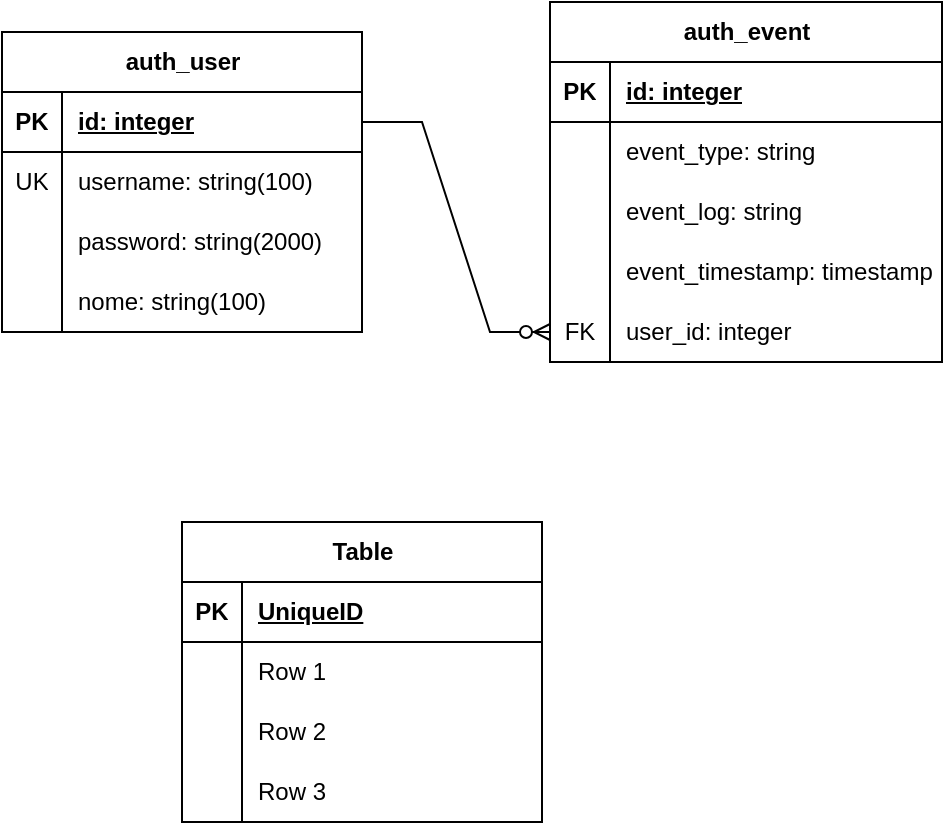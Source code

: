 <mxfile version="28.1.2" pages="2">
  <diagram name="DatabaseDiagram" id="3wse9ye-QOaCwPnC8-3B">
    <mxGraphModel dx="677" dy="438" grid="1" gridSize="10" guides="1" tooltips="1" connect="1" arrows="1" fold="1" page="1" pageScale="1" pageWidth="827" pageHeight="1169" math="0" shadow="0">
      <root>
        <mxCell id="0" />
        <mxCell id="1" parent="0" />
        <mxCell id="S3VRdtuYO9YjqNDQhUld-5" value="auth_user" style="shape=table;startSize=30;container=1;collapsible=1;childLayout=tableLayout;fixedRows=1;rowLines=0;fontStyle=1;align=center;resizeLast=1;html=1;" vertex="1" parent="1">
          <mxGeometry x="50" y="55" width="180" height="150" as="geometry" />
        </mxCell>
        <mxCell id="S3VRdtuYO9YjqNDQhUld-6" value="" style="shape=tableRow;horizontal=0;startSize=0;swimlaneHead=0;swimlaneBody=0;fillColor=none;collapsible=0;dropTarget=0;points=[[0,0.5],[1,0.5]];portConstraint=eastwest;top=0;left=0;right=0;bottom=1;" vertex="1" parent="S3VRdtuYO9YjqNDQhUld-5">
          <mxGeometry y="30" width="180" height="30" as="geometry" />
        </mxCell>
        <mxCell id="S3VRdtuYO9YjqNDQhUld-7" value="PK" style="shape=partialRectangle;connectable=0;fillColor=none;top=0;left=0;bottom=0;right=0;fontStyle=1;overflow=hidden;whiteSpace=wrap;html=1;" vertex="1" parent="S3VRdtuYO9YjqNDQhUld-6">
          <mxGeometry width="30" height="30" as="geometry">
            <mxRectangle width="30" height="30" as="alternateBounds" />
          </mxGeometry>
        </mxCell>
        <mxCell id="S3VRdtuYO9YjqNDQhUld-8" value="id: integer" style="shape=partialRectangle;connectable=0;fillColor=none;top=0;left=0;bottom=0;right=0;align=left;spacingLeft=6;fontStyle=5;overflow=hidden;whiteSpace=wrap;html=1;" vertex="1" parent="S3VRdtuYO9YjqNDQhUld-6">
          <mxGeometry x="30" width="150" height="30" as="geometry">
            <mxRectangle width="150" height="30" as="alternateBounds" />
          </mxGeometry>
        </mxCell>
        <mxCell id="S3VRdtuYO9YjqNDQhUld-9" value="" style="shape=tableRow;horizontal=0;startSize=0;swimlaneHead=0;swimlaneBody=0;fillColor=none;collapsible=0;dropTarget=0;points=[[0,0.5],[1,0.5]];portConstraint=eastwest;top=0;left=0;right=0;bottom=0;" vertex="1" parent="S3VRdtuYO9YjqNDQhUld-5">
          <mxGeometry y="60" width="180" height="30" as="geometry" />
        </mxCell>
        <mxCell id="S3VRdtuYO9YjqNDQhUld-10" value="UK" style="shape=partialRectangle;connectable=0;fillColor=none;top=0;left=0;bottom=0;right=0;editable=1;overflow=hidden;whiteSpace=wrap;html=1;" vertex="1" parent="S3VRdtuYO9YjqNDQhUld-9">
          <mxGeometry width="30" height="30" as="geometry">
            <mxRectangle width="30" height="30" as="alternateBounds" />
          </mxGeometry>
        </mxCell>
        <mxCell id="S3VRdtuYO9YjqNDQhUld-11" value="username: string(100)" style="shape=partialRectangle;connectable=0;fillColor=none;top=0;left=0;bottom=0;right=0;align=left;spacingLeft=6;overflow=hidden;whiteSpace=wrap;html=1;deletable=1;noLabel=0;collapsible=0;portConstraint=none;portConstraintRotation=0;" vertex="1" parent="S3VRdtuYO9YjqNDQhUld-9">
          <mxGeometry x="30" width="150" height="30" as="geometry">
            <mxRectangle width="150" height="30" as="alternateBounds" />
          </mxGeometry>
        </mxCell>
        <mxCell id="S3VRdtuYO9YjqNDQhUld-12" value="" style="shape=tableRow;horizontal=0;startSize=0;swimlaneHead=0;swimlaneBody=0;fillColor=none;collapsible=0;dropTarget=0;points=[[0,0.5],[1,0.5]];portConstraint=eastwest;top=0;left=0;right=0;bottom=0;" vertex="1" parent="S3VRdtuYO9YjqNDQhUld-5">
          <mxGeometry y="90" width="180" height="30" as="geometry" />
        </mxCell>
        <mxCell id="S3VRdtuYO9YjqNDQhUld-13" value="" style="shape=partialRectangle;connectable=0;fillColor=none;top=0;left=0;bottom=0;right=0;editable=1;overflow=hidden;whiteSpace=wrap;html=1;" vertex="1" parent="S3VRdtuYO9YjqNDQhUld-12">
          <mxGeometry width="30" height="30" as="geometry">
            <mxRectangle width="30" height="30" as="alternateBounds" />
          </mxGeometry>
        </mxCell>
        <mxCell id="S3VRdtuYO9YjqNDQhUld-14" value="password: string(2000)" style="shape=partialRectangle;connectable=0;fillColor=none;top=0;left=0;bottom=0;right=0;align=left;spacingLeft=6;overflow=hidden;whiteSpace=wrap;html=1;" vertex="1" parent="S3VRdtuYO9YjqNDQhUld-12">
          <mxGeometry x="30" width="150" height="30" as="geometry">
            <mxRectangle width="150" height="30" as="alternateBounds" />
          </mxGeometry>
        </mxCell>
        <mxCell id="S3VRdtuYO9YjqNDQhUld-15" value="" style="shape=tableRow;horizontal=0;startSize=0;swimlaneHead=0;swimlaneBody=0;fillColor=none;collapsible=0;dropTarget=0;points=[[0,0.5],[1,0.5]];portConstraint=eastwest;top=0;left=0;right=0;bottom=0;" vertex="1" parent="S3VRdtuYO9YjqNDQhUld-5">
          <mxGeometry y="120" width="180" height="30" as="geometry" />
        </mxCell>
        <mxCell id="S3VRdtuYO9YjqNDQhUld-16" value="" style="shape=partialRectangle;connectable=0;fillColor=none;top=0;left=0;bottom=0;right=0;editable=1;overflow=hidden;whiteSpace=wrap;html=1;" vertex="1" parent="S3VRdtuYO9YjqNDQhUld-15">
          <mxGeometry width="30" height="30" as="geometry">
            <mxRectangle width="30" height="30" as="alternateBounds" />
          </mxGeometry>
        </mxCell>
        <mxCell id="S3VRdtuYO9YjqNDQhUld-17" value="nome: string(100)" style="shape=partialRectangle;connectable=0;fillColor=none;top=0;left=0;bottom=0;right=0;align=left;spacingLeft=6;overflow=hidden;whiteSpace=wrap;html=1;" vertex="1" parent="S3VRdtuYO9YjqNDQhUld-15">
          <mxGeometry x="30" width="150" height="30" as="geometry">
            <mxRectangle width="150" height="30" as="alternateBounds" />
          </mxGeometry>
        </mxCell>
        <mxCell id="HCq65Tqsb1F065vhvCOb-14" value="auth_event" style="shape=table;startSize=30;container=1;collapsible=1;childLayout=tableLayout;fixedRows=1;rowLines=0;fontStyle=1;align=center;resizeLast=1;html=1;" vertex="1" parent="1">
          <mxGeometry x="324" y="40" width="196" height="180" as="geometry" />
        </mxCell>
        <mxCell id="HCq65Tqsb1F065vhvCOb-15" value="" style="shape=tableRow;horizontal=0;startSize=0;swimlaneHead=0;swimlaneBody=0;fillColor=none;collapsible=0;dropTarget=0;points=[[0,0.5],[1,0.5]];portConstraint=eastwest;top=0;left=0;right=0;bottom=1;" vertex="1" parent="HCq65Tqsb1F065vhvCOb-14">
          <mxGeometry y="30" width="196" height="30" as="geometry" />
        </mxCell>
        <mxCell id="HCq65Tqsb1F065vhvCOb-16" value="PK" style="shape=partialRectangle;connectable=0;fillColor=none;top=0;left=0;bottom=0;right=0;fontStyle=1;overflow=hidden;whiteSpace=wrap;html=1;" vertex="1" parent="HCq65Tqsb1F065vhvCOb-15">
          <mxGeometry width="30" height="30" as="geometry">
            <mxRectangle width="30" height="30" as="alternateBounds" />
          </mxGeometry>
        </mxCell>
        <mxCell id="HCq65Tqsb1F065vhvCOb-17" value="id: integer" style="shape=partialRectangle;connectable=0;fillColor=none;top=0;left=0;bottom=0;right=0;align=left;spacingLeft=6;fontStyle=5;overflow=hidden;whiteSpace=wrap;html=1;" vertex="1" parent="HCq65Tqsb1F065vhvCOb-15">
          <mxGeometry x="30" width="166" height="30" as="geometry">
            <mxRectangle width="166" height="30" as="alternateBounds" />
          </mxGeometry>
        </mxCell>
        <mxCell id="HCq65Tqsb1F065vhvCOb-18" value="" style="shape=tableRow;horizontal=0;startSize=0;swimlaneHead=0;swimlaneBody=0;fillColor=none;collapsible=0;dropTarget=0;points=[[0,0.5],[1,0.5]];portConstraint=eastwest;top=0;left=0;right=0;bottom=0;" vertex="1" parent="HCq65Tqsb1F065vhvCOb-14">
          <mxGeometry y="60" width="196" height="30" as="geometry" />
        </mxCell>
        <mxCell id="HCq65Tqsb1F065vhvCOb-19" value="" style="shape=partialRectangle;connectable=0;fillColor=none;top=0;left=0;bottom=0;right=0;editable=1;overflow=hidden;whiteSpace=wrap;html=1;" vertex="1" parent="HCq65Tqsb1F065vhvCOb-18">
          <mxGeometry width="30" height="30" as="geometry">
            <mxRectangle width="30" height="30" as="alternateBounds" />
          </mxGeometry>
        </mxCell>
        <mxCell id="HCq65Tqsb1F065vhvCOb-20" value="event_type: string" style="shape=partialRectangle;connectable=0;fillColor=none;top=0;left=0;bottom=0;right=0;align=left;spacingLeft=6;overflow=hidden;whiteSpace=wrap;html=1;" vertex="1" parent="HCq65Tqsb1F065vhvCOb-18">
          <mxGeometry x="30" width="166" height="30" as="geometry">
            <mxRectangle width="166" height="30" as="alternateBounds" />
          </mxGeometry>
        </mxCell>
        <mxCell id="HCq65Tqsb1F065vhvCOb-21" value="" style="shape=tableRow;horizontal=0;startSize=0;swimlaneHead=0;swimlaneBody=0;fillColor=none;collapsible=0;dropTarget=0;points=[[0,0.5],[1,0.5]];portConstraint=eastwest;top=0;left=0;right=0;bottom=0;" vertex="1" parent="HCq65Tqsb1F065vhvCOb-14">
          <mxGeometry y="90" width="196" height="30" as="geometry" />
        </mxCell>
        <mxCell id="HCq65Tqsb1F065vhvCOb-22" value="" style="shape=partialRectangle;connectable=0;fillColor=none;top=0;left=0;bottom=0;right=0;editable=1;overflow=hidden;whiteSpace=wrap;html=1;" vertex="1" parent="HCq65Tqsb1F065vhvCOb-21">
          <mxGeometry width="30" height="30" as="geometry">
            <mxRectangle width="30" height="30" as="alternateBounds" />
          </mxGeometry>
        </mxCell>
        <mxCell id="HCq65Tqsb1F065vhvCOb-23" value="event_log: string" style="shape=partialRectangle;connectable=0;fillColor=none;top=0;left=0;bottom=0;right=0;align=left;spacingLeft=6;overflow=hidden;whiteSpace=wrap;html=1;" vertex="1" parent="HCq65Tqsb1F065vhvCOb-21">
          <mxGeometry x="30" width="166" height="30" as="geometry">
            <mxRectangle width="166" height="30" as="alternateBounds" />
          </mxGeometry>
        </mxCell>
        <mxCell id="HCq65Tqsb1F065vhvCOb-24" value="" style="shape=tableRow;horizontal=0;startSize=0;swimlaneHead=0;swimlaneBody=0;fillColor=none;collapsible=0;dropTarget=0;points=[[0,0.5],[1,0.5]];portConstraint=eastwest;top=0;left=0;right=0;bottom=0;" vertex="1" parent="HCq65Tqsb1F065vhvCOb-14">
          <mxGeometry y="120" width="196" height="30" as="geometry" />
        </mxCell>
        <mxCell id="HCq65Tqsb1F065vhvCOb-25" value="" style="shape=partialRectangle;connectable=0;fillColor=none;top=0;left=0;bottom=0;right=0;editable=1;overflow=hidden;whiteSpace=wrap;html=1;" vertex="1" parent="HCq65Tqsb1F065vhvCOb-24">
          <mxGeometry width="30" height="30" as="geometry">
            <mxRectangle width="30" height="30" as="alternateBounds" />
          </mxGeometry>
        </mxCell>
        <mxCell id="HCq65Tqsb1F065vhvCOb-26" value="event_timestamp: timestamp" style="shape=partialRectangle;connectable=0;fillColor=none;top=0;left=0;bottom=0;right=0;align=left;spacingLeft=6;overflow=hidden;whiteSpace=wrap;html=1;" vertex="1" parent="HCq65Tqsb1F065vhvCOb-24">
          <mxGeometry x="30" width="166" height="30" as="geometry">
            <mxRectangle width="166" height="30" as="alternateBounds" />
          </mxGeometry>
        </mxCell>
        <mxCell id="HCq65Tqsb1F065vhvCOb-27" value="" style="shape=tableRow;horizontal=0;startSize=0;swimlaneHead=0;swimlaneBody=0;fillColor=none;collapsible=0;dropTarget=0;points=[[0,0.5],[1,0.5]];portConstraint=eastwest;top=0;left=0;right=0;bottom=0;" vertex="1" parent="HCq65Tqsb1F065vhvCOb-14">
          <mxGeometry y="150" width="196" height="30" as="geometry" />
        </mxCell>
        <mxCell id="HCq65Tqsb1F065vhvCOb-28" value="FK" style="shape=partialRectangle;connectable=0;fillColor=none;top=0;left=0;bottom=0;right=0;fontStyle=0;overflow=hidden;whiteSpace=wrap;html=1;" vertex="1" parent="HCq65Tqsb1F065vhvCOb-27">
          <mxGeometry width="30" height="30" as="geometry">
            <mxRectangle width="30" height="30" as="alternateBounds" />
          </mxGeometry>
        </mxCell>
        <mxCell id="HCq65Tqsb1F065vhvCOb-29" value="user_id: integer" style="shape=partialRectangle;connectable=0;fillColor=none;top=0;left=0;bottom=0;right=0;align=left;spacingLeft=6;fontStyle=0;overflow=hidden;whiteSpace=wrap;html=1;" vertex="1" parent="HCq65Tqsb1F065vhvCOb-27">
          <mxGeometry x="30" width="166" height="30" as="geometry">
            <mxRectangle width="166" height="30" as="alternateBounds" />
          </mxGeometry>
        </mxCell>
        <mxCell id="HCq65Tqsb1F065vhvCOb-30" value="" style="edgeStyle=entityRelationEdgeStyle;fontSize=12;html=1;endArrow=ERzeroToMany;endFill=1;rounded=0;entryX=0;entryY=0.5;entryDx=0;entryDy=0;" edge="1" parent="1" source="S3VRdtuYO9YjqNDQhUld-6" target="HCq65Tqsb1F065vhvCOb-27">
          <mxGeometry width="100" height="100" relative="1" as="geometry">
            <mxPoint x="250" y="220" as="sourcePoint" />
            <mxPoint x="350" y="120" as="targetPoint" />
          </mxGeometry>
        </mxCell>
        <mxCell id="7se-Xo5l8hpE6uziNzqr-1" value="Table" style="shape=table;startSize=30;container=1;collapsible=1;childLayout=tableLayout;fixedRows=1;rowLines=0;fontStyle=1;align=center;resizeLast=1;html=1;" vertex="1" parent="1">
          <mxGeometry x="140" y="300" width="180" height="150" as="geometry" />
        </mxCell>
        <mxCell id="7se-Xo5l8hpE6uziNzqr-2" value="" style="shape=tableRow;horizontal=0;startSize=0;swimlaneHead=0;swimlaneBody=0;fillColor=none;collapsible=0;dropTarget=0;points=[[0,0.5],[1,0.5]];portConstraint=eastwest;top=0;left=0;right=0;bottom=1;" vertex="1" parent="7se-Xo5l8hpE6uziNzqr-1">
          <mxGeometry y="30" width="180" height="30" as="geometry" />
        </mxCell>
        <mxCell id="7se-Xo5l8hpE6uziNzqr-3" value="PK" style="shape=partialRectangle;connectable=0;fillColor=none;top=0;left=0;bottom=0;right=0;fontStyle=1;overflow=hidden;whiteSpace=wrap;html=1;" vertex="1" parent="7se-Xo5l8hpE6uziNzqr-2">
          <mxGeometry width="30" height="30" as="geometry">
            <mxRectangle width="30" height="30" as="alternateBounds" />
          </mxGeometry>
        </mxCell>
        <mxCell id="7se-Xo5l8hpE6uziNzqr-4" value="UniqueID" style="shape=partialRectangle;connectable=0;fillColor=none;top=0;left=0;bottom=0;right=0;align=left;spacingLeft=6;fontStyle=5;overflow=hidden;whiteSpace=wrap;html=1;" vertex="1" parent="7se-Xo5l8hpE6uziNzqr-2">
          <mxGeometry x="30" width="150" height="30" as="geometry">
            <mxRectangle width="150" height="30" as="alternateBounds" />
          </mxGeometry>
        </mxCell>
        <mxCell id="7se-Xo5l8hpE6uziNzqr-5" value="" style="shape=tableRow;horizontal=0;startSize=0;swimlaneHead=0;swimlaneBody=0;fillColor=none;collapsible=0;dropTarget=0;points=[[0,0.5],[1,0.5]];portConstraint=eastwest;top=0;left=0;right=0;bottom=0;" vertex="1" parent="7se-Xo5l8hpE6uziNzqr-1">
          <mxGeometry y="60" width="180" height="30" as="geometry" />
        </mxCell>
        <mxCell id="7se-Xo5l8hpE6uziNzqr-6" value="" style="shape=partialRectangle;connectable=0;fillColor=none;top=0;left=0;bottom=0;right=0;editable=1;overflow=hidden;whiteSpace=wrap;html=1;" vertex="1" parent="7se-Xo5l8hpE6uziNzqr-5">
          <mxGeometry width="30" height="30" as="geometry">
            <mxRectangle width="30" height="30" as="alternateBounds" />
          </mxGeometry>
        </mxCell>
        <mxCell id="7se-Xo5l8hpE6uziNzqr-7" value="Row 1" style="shape=partialRectangle;connectable=0;fillColor=none;top=0;left=0;bottom=0;right=0;align=left;spacingLeft=6;overflow=hidden;whiteSpace=wrap;html=1;" vertex="1" parent="7se-Xo5l8hpE6uziNzqr-5">
          <mxGeometry x="30" width="150" height="30" as="geometry">
            <mxRectangle width="150" height="30" as="alternateBounds" />
          </mxGeometry>
        </mxCell>
        <mxCell id="7se-Xo5l8hpE6uziNzqr-8" value="" style="shape=tableRow;horizontal=0;startSize=0;swimlaneHead=0;swimlaneBody=0;fillColor=none;collapsible=0;dropTarget=0;points=[[0,0.5],[1,0.5]];portConstraint=eastwest;top=0;left=0;right=0;bottom=0;" vertex="1" parent="7se-Xo5l8hpE6uziNzqr-1">
          <mxGeometry y="90" width="180" height="30" as="geometry" />
        </mxCell>
        <mxCell id="7se-Xo5l8hpE6uziNzqr-9" value="" style="shape=partialRectangle;connectable=0;fillColor=none;top=0;left=0;bottom=0;right=0;editable=1;overflow=hidden;whiteSpace=wrap;html=1;" vertex="1" parent="7se-Xo5l8hpE6uziNzqr-8">
          <mxGeometry width="30" height="30" as="geometry">
            <mxRectangle width="30" height="30" as="alternateBounds" />
          </mxGeometry>
        </mxCell>
        <mxCell id="7se-Xo5l8hpE6uziNzqr-10" value="Row 2" style="shape=partialRectangle;connectable=0;fillColor=none;top=0;left=0;bottom=0;right=0;align=left;spacingLeft=6;overflow=hidden;whiteSpace=wrap;html=1;" vertex="1" parent="7se-Xo5l8hpE6uziNzqr-8">
          <mxGeometry x="30" width="150" height="30" as="geometry">
            <mxRectangle width="150" height="30" as="alternateBounds" />
          </mxGeometry>
        </mxCell>
        <mxCell id="7se-Xo5l8hpE6uziNzqr-11" value="" style="shape=tableRow;horizontal=0;startSize=0;swimlaneHead=0;swimlaneBody=0;fillColor=none;collapsible=0;dropTarget=0;points=[[0,0.5],[1,0.5]];portConstraint=eastwest;top=0;left=0;right=0;bottom=0;" vertex="1" parent="7se-Xo5l8hpE6uziNzqr-1">
          <mxGeometry y="120" width="180" height="30" as="geometry" />
        </mxCell>
        <mxCell id="7se-Xo5l8hpE6uziNzqr-12" value="" style="shape=partialRectangle;connectable=0;fillColor=none;top=0;left=0;bottom=0;right=0;editable=1;overflow=hidden;whiteSpace=wrap;html=1;" vertex="1" parent="7se-Xo5l8hpE6uziNzqr-11">
          <mxGeometry width="30" height="30" as="geometry">
            <mxRectangle width="30" height="30" as="alternateBounds" />
          </mxGeometry>
        </mxCell>
        <mxCell id="7se-Xo5l8hpE6uziNzqr-13" value="Row 3" style="shape=partialRectangle;connectable=0;fillColor=none;top=0;left=0;bottom=0;right=0;align=left;spacingLeft=6;overflow=hidden;whiteSpace=wrap;html=1;" vertex="1" parent="7se-Xo5l8hpE6uziNzqr-11">
          <mxGeometry x="30" width="150" height="30" as="geometry">
            <mxRectangle width="150" height="30" as="alternateBounds" />
          </mxGeometry>
        </mxCell>
      </root>
    </mxGraphModel>
  </diagram>
  <diagram id="Y7uQFFzc6brgTWSBgtDJ" name="ClassDiagram">
    <mxGraphModel dx="468" dy="302" grid="1" gridSize="10" guides="1" tooltips="1" connect="1" arrows="1" fold="1" page="1" pageScale="1" pageWidth="827" pageHeight="1169" math="0" shadow="0">
      <root>
        <mxCell id="0" />
        <mxCell id="1" parent="0" />
        <mxCell id="3fIxblzQ9J4WmCgCL8PM-1" value="User" style="swimlane;fontStyle=1;align=center;verticalAlign=top;childLayout=stackLayout;horizontal=1;startSize=26;horizontalStack=0;resizeParent=1;resizeParentMax=0;resizeLast=0;collapsible=1;marginBottom=0;whiteSpace=wrap;html=1;" vertex="1" parent="1">
          <mxGeometry x="220" y="200" width="160" height="190" as="geometry" />
        </mxCell>
        <mxCell id="3fIxblzQ9J4WmCgCL8PM-2" value="+id: int" style="text;strokeColor=none;fillColor=none;align=left;verticalAlign=top;spacingLeft=4;spacingRight=4;overflow=hidden;rotatable=0;points=[[0,0.5],[1,0.5]];portConstraint=eastwest;whiteSpace=wrap;html=1;" vertex="1" parent="3fIxblzQ9J4WmCgCL8PM-1">
          <mxGeometry y="26" width="160" height="26" as="geometry" />
        </mxCell>
        <mxCell id="3fIxblzQ9J4WmCgCL8PM-5" value="+username: str" style="text;strokeColor=none;fillColor=none;align=left;verticalAlign=top;spacingLeft=4;spacingRight=4;overflow=hidden;rotatable=0;points=[[0,0.5],[1,0.5]];portConstraint=eastwest;whiteSpace=wrap;html=1;" vertex="1" parent="3fIxblzQ9J4WmCgCL8PM-1">
          <mxGeometry y="52" width="160" height="26" as="geometry" />
        </mxCell>
        <mxCell id="3fIxblzQ9J4WmCgCL8PM-6" value="+password: str" style="text;strokeColor=none;fillColor=none;align=left;verticalAlign=top;spacingLeft=4;spacingRight=4;overflow=hidden;rotatable=0;points=[[0,0.5],[1,0.5]];portConstraint=eastwest;whiteSpace=wrap;html=1;" vertex="1" parent="3fIxblzQ9J4WmCgCL8PM-1">
          <mxGeometry y="78" width="160" height="26" as="geometry" />
        </mxCell>
        <mxCell id="3fIxblzQ9J4WmCgCL8PM-7" value="+nome: str" style="text;strokeColor=none;fillColor=none;align=left;verticalAlign=top;spacingLeft=4;spacingRight=4;overflow=hidden;rotatable=0;points=[[0,0.5],[1,0.5]];portConstraint=eastwest;whiteSpace=wrap;html=1;" vertex="1" parent="3fIxblzQ9J4WmCgCL8PM-1">
          <mxGeometry y="104" width="160" height="26" as="geometry" />
        </mxCell>
        <mxCell id="dFwyaGdSh_p-ZJ8Yj0OU-22" value="+events: list(AuthEvent)" style="text;strokeColor=none;fillColor=none;align=left;verticalAlign=top;spacingLeft=4;spacingRight=4;overflow=hidden;rotatable=0;points=[[0,0.5],[1,0.5]];portConstraint=eastwest;whiteSpace=wrap;html=1;" vertex="1" parent="3fIxblzQ9J4WmCgCL8PM-1">
          <mxGeometry y="130" width="160" height="26" as="geometry" />
        </mxCell>
        <mxCell id="3fIxblzQ9J4WmCgCL8PM-3" value="" style="line;strokeWidth=1;fillColor=none;align=left;verticalAlign=middle;spacingTop=-1;spacingLeft=3;spacingRight=3;rotatable=0;labelPosition=right;points=[];portConstraint=eastwest;strokeColor=inherit;" vertex="1" parent="3fIxblzQ9J4WmCgCL8PM-1">
          <mxGeometry y="156" width="160" height="8" as="geometry" />
        </mxCell>
        <mxCell id="3fIxblzQ9J4WmCgCL8PM-4" value="+ as_dict: dict" style="text;strokeColor=none;fillColor=none;align=left;verticalAlign=top;spacingLeft=4;spacingRight=4;overflow=hidden;rotatable=0;points=[[0,0.5],[1,0.5]];portConstraint=eastwest;whiteSpace=wrap;html=1;" vertex="1" parent="3fIxblzQ9J4WmCgCL8PM-1">
          <mxGeometry y="164" width="160" height="26" as="geometry" />
        </mxCell>
        <mxCell id="dFwyaGdSh_p-ZJ8Yj0OU-14" value="AuthEvent" style="swimlane;fontStyle=1;align=center;verticalAlign=top;childLayout=stackLayout;horizontal=1;startSize=26;horizontalStack=0;resizeParent=1;resizeParentMax=0;resizeLast=0;collapsible=1;marginBottom=0;whiteSpace=wrap;html=1;" vertex="1" parent="1">
          <mxGeometry x="470" y="210" width="160" height="190" as="geometry" />
        </mxCell>
        <mxCell id="dFwyaGdSh_p-ZJ8Yj0OU-15" value="+ id: int" style="text;strokeColor=none;fillColor=none;align=left;verticalAlign=top;spacingLeft=4;spacingRight=4;overflow=hidden;rotatable=0;points=[[0,0.5],[1,0.5]];portConstraint=eastwest;whiteSpace=wrap;html=1;" vertex="1" parent="dFwyaGdSh_p-ZJ8Yj0OU-14">
          <mxGeometry y="26" width="160" height="26" as="geometry" />
        </mxCell>
        <mxCell id="dFwyaGdSh_p-ZJ8Yj0OU-16" value="" style="line;strokeWidth=1;fillColor=none;align=left;verticalAlign=middle;spacingTop=-1;spacingLeft=3;spacingRight=3;rotatable=0;labelPosition=right;points=[];portConstraint=eastwest;strokeColor=inherit;" vertex="1" parent="dFwyaGdSh_p-ZJ8Yj0OU-14">
          <mxGeometry y="52" width="160" height="8" as="geometry" />
        </mxCell>
        <mxCell id="dFwyaGdSh_p-ZJ8Yj0OU-17" value="+ method(type): type" style="text;strokeColor=none;fillColor=none;align=left;verticalAlign=top;spacingLeft=4;spacingRight=4;overflow=hidden;rotatable=0;points=[[0,0.5],[1,0.5]];portConstraint=eastwest;whiteSpace=wrap;html=1;" vertex="1" parent="dFwyaGdSh_p-ZJ8Yj0OU-14">
          <mxGeometry y="60" width="160" height="26" as="geometry" />
        </mxCell>
        <mxCell id="dFwyaGdSh_p-ZJ8Yj0OU-18" value="+ event_type: str" style="text;strokeColor=none;fillColor=none;align=left;verticalAlign=top;spacingLeft=4;spacingRight=4;overflow=hidden;rotatable=0;points=[[0,0.5],[1,0.5]];portConstraint=eastwest;whiteSpace=wrap;html=1;" vertex="1" parent="dFwyaGdSh_p-ZJ8Yj0OU-14">
          <mxGeometry y="86" width="160" height="26" as="geometry" />
        </mxCell>
        <mxCell id="dFwyaGdSh_p-ZJ8Yj0OU-19" value="+ event_log&lt;span style=&quot;background-color: transparent; color: light-dark(rgb(0, 0, 0), rgb(255, 255, 255));&quot;&gt;: str&lt;/span&gt;" style="text;strokeColor=none;fillColor=none;align=left;verticalAlign=top;spacingLeft=4;spacingRight=4;overflow=hidden;rotatable=0;points=[[0,0.5],[1,0.5]];portConstraint=eastwest;whiteSpace=wrap;html=1;" vertex="1" parent="dFwyaGdSh_p-ZJ8Yj0OU-14">
          <mxGeometry y="112" width="160" height="26" as="geometry" />
        </mxCell>
        <mxCell id="dFwyaGdSh_p-ZJ8Yj0OU-20" value="+ event_timestamp&lt;span style=&quot;background-color: transparent; color: light-dark(rgb(0, 0, 0), rgb(255, 255, 255));&quot;&gt;: str&lt;/span&gt;" style="text;strokeColor=none;fillColor=none;align=left;verticalAlign=top;spacingLeft=4;spacingRight=4;overflow=hidden;rotatable=0;points=[[0,0.5],[1,0.5]];portConstraint=eastwest;whiteSpace=wrap;html=1;" vertex="1" parent="dFwyaGdSh_p-ZJ8Yj0OU-14">
          <mxGeometry y="138" width="160" height="26" as="geometry" />
        </mxCell>
        <mxCell id="dFwyaGdSh_p-ZJ8Yj0OU-21" value="+ user&lt;span style=&quot;background-color: transparent; color: light-dark(rgb(0, 0, 0), rgb(255, 255, 255));&quot;&gt;: User&lt;/span&gt;" style="text;strokeColor=none;fillColor=none;align=left;verticalAlign=top;spacingLeft=4;spacingRight=4;overflow=hidden;rotatable=0;points=[[0,0.5],[1,0.5]];portConstraint=eastwest;whiteSpace=wrap;html=1;" vertex="1" parent="dFwyaGdSh_p-ZJ8Yj0OU-14">
          <mxGeometry y="164" width="160" height="26" as="geometry" />
        </mxCell>
        <mxCell id="dFwyaGdSh_p-ZJ8Yj0OU-23" value="" style="endArrow=diamondThin;endFill=0;endSize=24;html=1;rounded=0;entryX=0.995;entryY=0.004;entryDx=0;entryDy=0;entryPerimeter=0;exitX=-0.005;exitY=0.308;exitDx=0;exitDy=0;exitPerimeter=0;" edge="1" parent="1" source="dFwyaGdSh_p-ZJ8Yj0OU-21" target="3fIxblzQ9J4WmCgCL8PM-5">
          <mxGeometry width="160" relative="1" as="geometry">
            <mxPoint x="330" y="330" as="sourcePoint" />
            <mxPoint x="490" y="330" as="targetPoint" />
          </mxGeometry>
        </mxCell>
      </root>
    </mxGraphModel>
  </diagram>
</mxfile>
